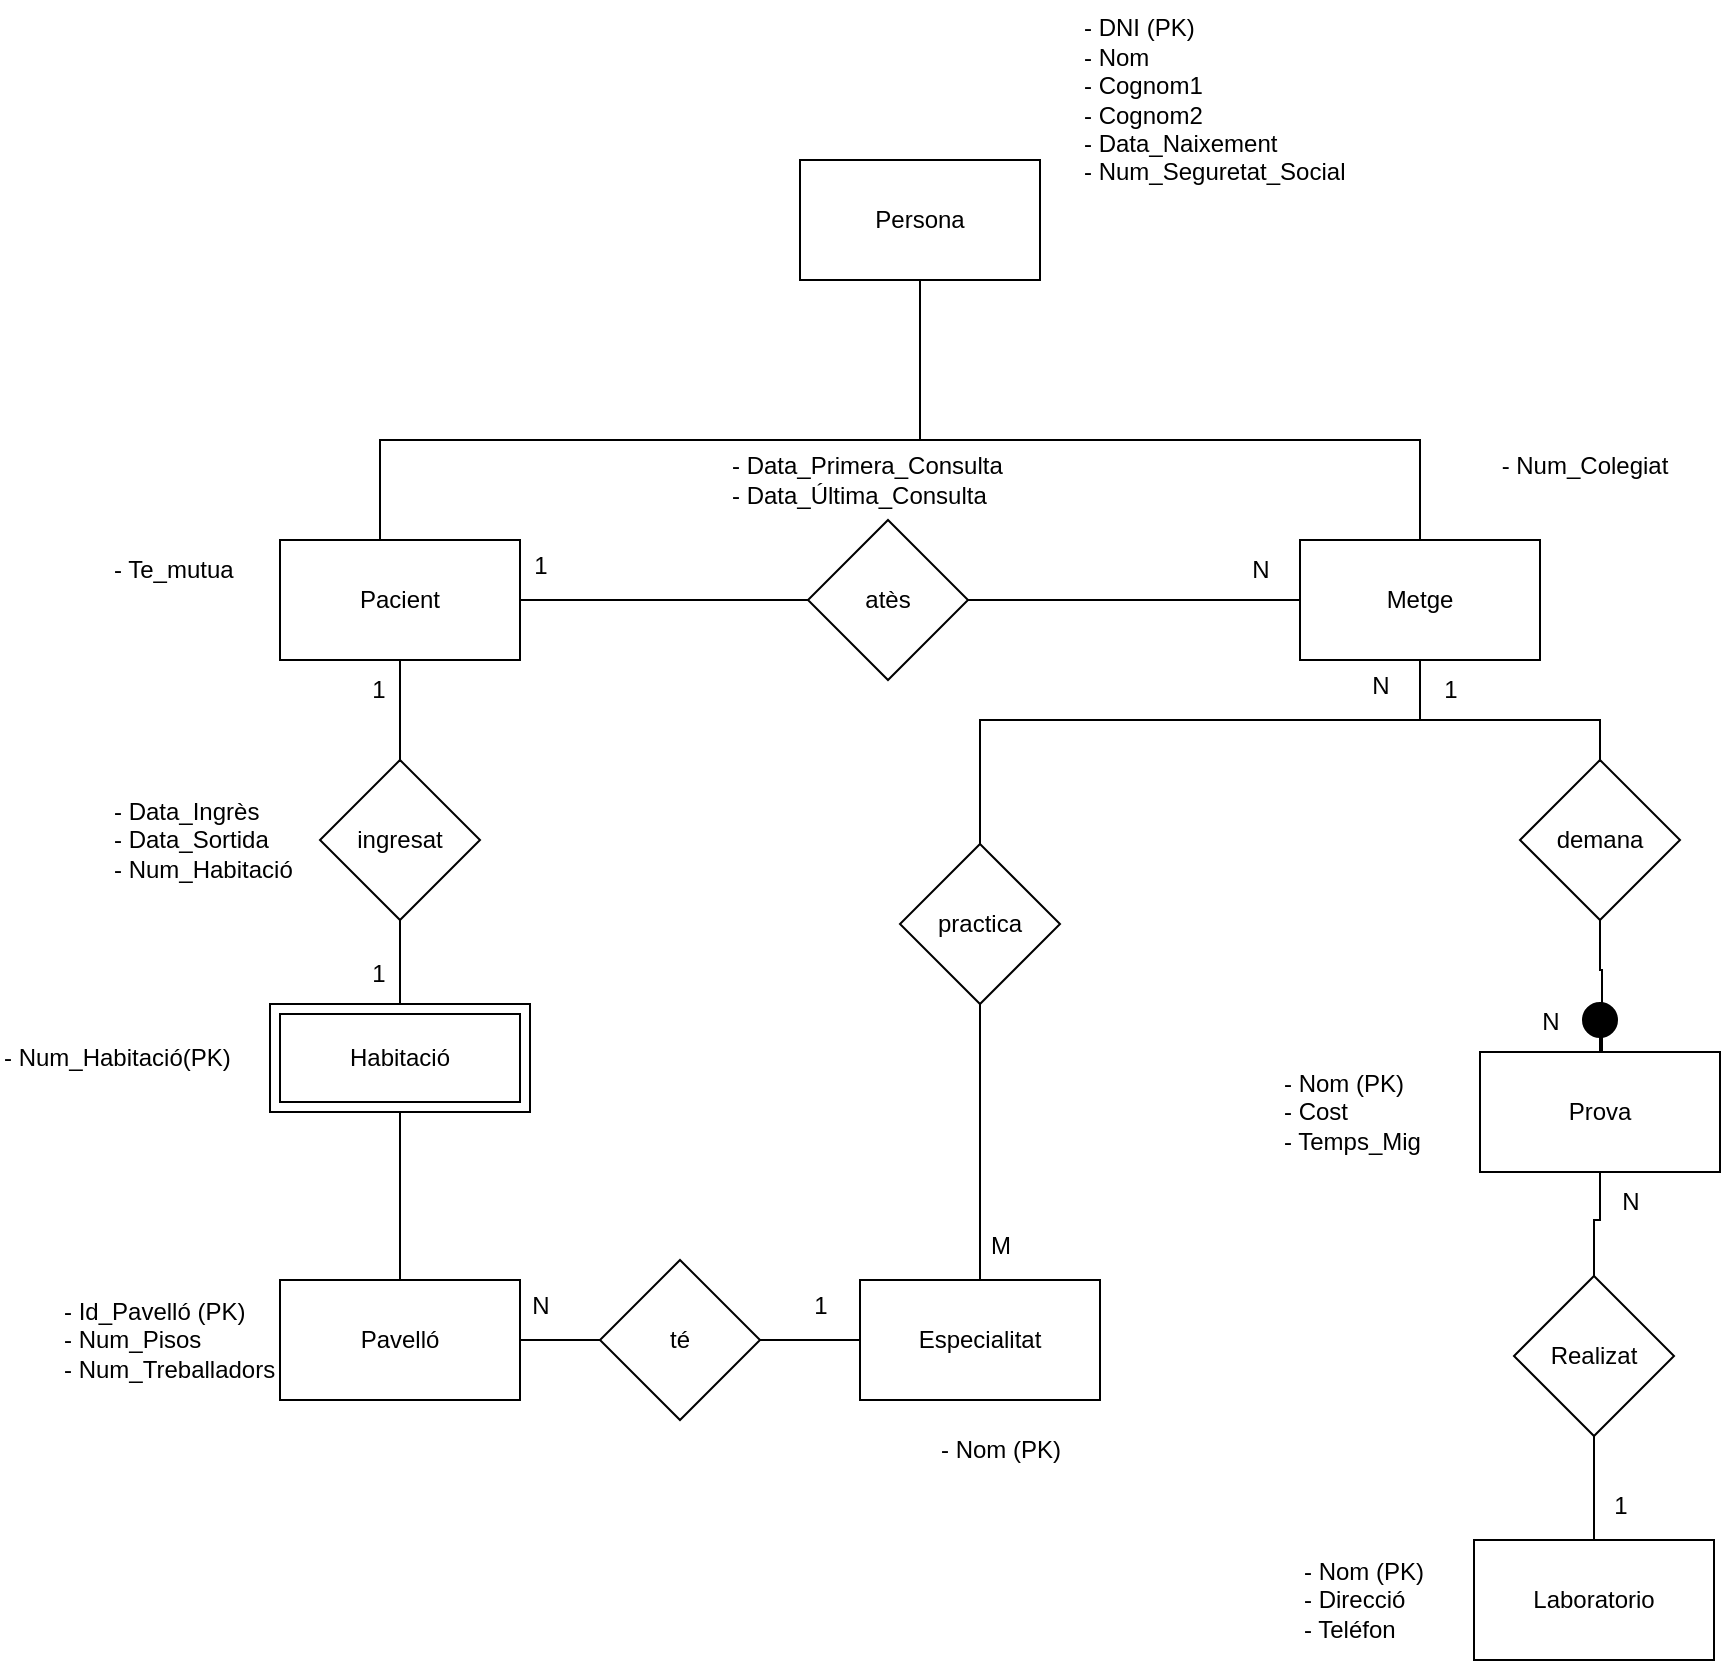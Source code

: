 <mxfile version="24.7.16">
  <diagram name="Página-1" id="5AtoLHIBddxSiC7YMApa">
    <mxGraphModel dx="1323" dy="2084" grid="1" gridSize="10" guides="1" tooltips="1" connect="1" arrows="1" fold="1" page="1" pageScale="1" pageWidth="827" pageHeight="1169" math="0" shadow="0">
      <root>
        <mxCell id="0" />
        <mxCell id="1" parent="0" />
        <mxCell id="mr1RyVnSdmZJrom4Mx1S-12" style="edgeStyle=orthogonalEdgeStyle;rounded=0;orthogonalLoop=1;jettySize=auto;html=1;entryX=1;entryY=0.75;entryDx=0;entryDy=0;" edge="1" parent="1" source="mr1RyVnSdmZJrom4Mx1S-1" target="mr1RyVnSdmZJrom4Mx1S-2">
          <mxGeometry relative="1" as="geometry">
            <Array as="points">
              <mxPoint x="726" y="-920" />
              <mxPoint x="456" y="-920" />
              <mxPoint x="456" y="-825" />
            </Array>
          </mxGeometry>
        </mxCell>
        <mxCell id="mr1RyVnSdmZJrom4Mx1S-13" style="edgeStyle=orthogonalEdgeStyle;rounded=0;orthogonalLoop=1;jettySize=auto;html=1;endArrow=none;endFill=0;" edge="1" parent="1" source="mr1RyVnSdmZJrom4Mx1S-1" target="mr1RyVnSdmZJrom4Mx1S-3">
          <mxGeometry relative="1" as="geometry">
            <Array as="points">
              <mxPoint x="726" y="-920" />
              <mxPoint x="976" y="-920" />
            </Array>
          </mxGeometry>
        </mxCell>
        <mxCell id="mr1RyVnSdmZJrom4Mx1S-1" value="Persona" style="rounded=0;whiteSpace=wrap;html=1;" vertex="1" parent="1">
          <mxGeometry x="666" y="-1060" width="120" height="60" as="geometry" />
        </mxCell>
        <mxCell id="mr1RyVnSdmZJrom4Mx1S-15" style="edgeStyle=orthogonalEdgeStyle;rounded=0;orthogonalLoop=1;jettySize=auto;html=1;endArrow=none;endFill=0;" edge="1" parent="1" source="mr1RyVnSdmZJrom4Mx1S-2" target="mr1RyVnSdmZJrom4Mx1S-14">
          <mxGeometry relative="1" as="geometry" />
        </mxCell>
        <mxCell id="mr1RyVnSdmZJrom4Mx1S-29" style="edgeStyle=orthogonalEdgeStyle;rounded=0;orthogonalLoop=1;jettySize=auto;html=1;endArrow=none;endFill=0;" edge="1" parent="1" source="mr1RyVnSdmZJrom4Mx1S-2" target="mr1RyVnSdmZJrom4Mx1S-17">
          <mxGeometry relative="1" as="geometry" />
        </mxCell>
        <mxCell id="mr1RyVnSdmZJrom4Mx1S-2" value="Pacient" style="rounded=0;whiteSpace=wrap;html=1;" vertex="1" parent="1">
          <mxGeometry x="406" y="-870" width="120" height="60" as="geometry" />
        </mxCell>
        <mxCell id="mr1RyVnSdmZJrom4Mx1S-31" style="edgeStyle=orthogonalEdgeStyle;rounded=0;orthogonalLoop=1;jettySize=auto;html=1;endArrow=none;endFill=0;" edge="1" parent="1" source="mr1RyVnSdmZJrom4Mx1S-3" target="mr1RyVnSdmZJrom4Mx1S-18">
          <mxGeometry relative="1" as="geometry">
            <Array as="points">
              <mxPoint x="976" y="-780" />
              <mxPoint x="1066" y="-780" />
            </Array>
          </mxGeometry>
        </mxCell>
        <mxCell id="mr1RyVnSdmZJrom4Mx1S-59" style="edgeStyle=orthogonalEdgeStyle;rounded=0;orthogonalLoop=1;jettySize=auto;html=1;entryX=0.5;entryY=0;entryDx=0;entryDy=0;endArrow=none;endFill=0;" edge="1" parent="1" source="mr1RyVnSdmZJrom4Mx1S-64" target="mr1RyVnSdmZJrom4Mx1S-54">
          <mxGeometry relative="1" as="geometry">
            <Array as="points" />
          </mxGeometry>
        </mxCell>
        <mxCell id="mr1RyVnSdmZJrom4Mx1S-3" value="Metge" style="rounded=0;whiteSpace=wrap;html=1;" vertex="1" parent="1">
          <mxGeometry x="916" y="-870" width="120" height="60" as="geometry" />
        </mxCell>
        <mxCell id="mr1RyVnSdmZJrom4Mx1S-16" style="edgeStyle=orthogonalEdgeStyle;rounded=0;orthogonalLoop=1;jettySize=auto;html=1;entryX=0;entryY=0.5;entryDx=0;entryDy=0;endArrow=none;endFill=0;" edge="1" parent="1" source="mr1RyVnSdmZJrom4Mx1S-14" target="mr1RyVnSdmZJrom4Mx1S-3">
          <mxGeometry relative="1" as="geometry" />
        </mxCell>
        <mxCell id="mr1RyVnSdmZJrom4Mx1S-14" value="atès" style="rhombus;whiteSpace=wrap;html=1;" vertex="1" parent="1">
          <mxGeometry x="670" y="-880" width="80" height="80" as="geometry" />
        </mxCell>
        <mxCell id="mr1RyVnSdmZJrom4Mx1S-17" value="ingresat" style="rhombus;whiteSpace=wrap;html=1;" vertex="1" parent="1">
          <mxGeometry x="426" y="-760" width="80" height="80" as="geometry" />
        </mxCell>
        <mxCell id="mr1RyVnSdmZJrom4Mx1S-35" style="edgeStyle=orthogonalEdgeStyle;rounded=0;orthogonalLoop=1;jettySize=auto;html=1;endArrow=oval;endFill=1;strokeWidth=1;endSize=17;" edge="1" parent="1" source="mr1RyVnSdmZJrom4Mx1S-18">
          <mxGeometry relative="1" as="geometry">
            <mxPoint x="1066" y="-630" as="targetPoint" />
            <Array as="points">
              <mxPoint x="1066" y="-655" />
              <mxPoint x="1067" y="-655" />
              <mxPoint x="1067" y="-610" />
              <mxPoint x="1066" y="-610" />
            </Array>
          </mxGeometry>
        </mxCell>
        <mxCell id="mr1RyVnSdmZJrom4Mx1S-18" value="demana" style="rhombus;whiteSpace=wrap;html=1;" vertex="1" parent="1">
          <mxGeometry x="1026" y="-760" width="80" height="80" as="geometry" />
        </mxCell>
        <mxCell id="mr1RyVnSdmZJrom4Mx1S-36" style="edgeStyle=orthogonalEdgeStyle;rounded=0;orthogonalLoop=1;jettySize=auto;html=1;endArrow=none;endFill=0;" edge="1" parent="1" source="mr1RyVnSdmZJrom4Mx1S-20" target="mr1RyVnSdmZJrom4Mx1S-27">
          <mxGeometry relative="1" as="geometry" />
        </mxCell>
        <mxCell id="mr1RyVnSdmZJrom4Mx1S-82" value="" style="edgeStyle=orthogonalEdgeStyle;rounded=0;orthogonalLoop=1;jettySize=auto;html=1;endArrow=none;endFill=0;" edge="1" parent="1" source="mr1RyVnSdmZJrom4Mx1S-20" target="mr1RyVnSdmZJrom4Mx1S-17">
          <mxGeometry relative="1" as="geometry" />
        </mxCell>
        <mxCell id="mr1RyVnSdmZJrom4Mx1S-20" value="Habitació" style="shape=ext;margin=3;double=1;whiteSpace=wrap;html=1;align=center;" vertex="1" parent="1">
          <mxGeometry x="401" y="-638" width="130" height="54" as="geometry" />
        </mxCell>
        <mxCell id="mr1RyVnSdmZJrom4Mx1S-60" style="edgeStyle=orthogonalEdgeStyle;rounded=0;orthogonalLoop=1;jettySize=auto;html=1;entryX=0;entryY=0.5;entryDx=0;entryDy=0;endArrow=none;endFill=0;" edge="1" parent="1" source="mr1RyVnSdmZJrom4Mx1S-27" target="mr1RyVnSdmZJrom4Mx1S-54">
          <mxGeometry relative="1" as="geometry" />
        </mxCell>
        <mxCell id="mr1RyVnSdmZJrom4Mx1S-27" value="Pavelló" style="rounded=0;whiteSpace=wrap;html=1;" vertex="1" parent="1">
          <mxGeometry x="406" y="-500" width="120" height="60" as="geometry" />
        </mxCell>
        <mxCell id="mr1RyVnSdmZJrom4Mx1S-28" value="Laboratorio" style="rounded=0;whiteSpace=wrap;html=1;" vertex="1" parent="1">
          <mxGeometry x="1003" y="-370" width="120" height="60" as="geometry" />
        </mxCell>
        <mxCell id="mr1RyVnSdmZJrom4Mx1S-40" value="- DNI (PK)&lt;div&gt;- Nom&amp;nbsp;&lt;/div&gt;&lt;div&gt;- Cognom1&lt;/div&gt;&lt;div&gt;- Cognom2&lt;/div&gt;&lt;div&gt;- Data_Naixement&lt;/div&gt;&lt;div&gt;- Num_Seguretat_Social&lt;/div&gt;" style="text;html=1;align=left;verticalAlign=middle;resizable=0;points=[];autosize=1;strokeColor=none;fillColor=none;" vertex="1" parent="1">
          <mxGeometry x="806" y="-1140" width="150" height="100" as="geometry" />
        </mxCell>
        <mxCell id="mr1RyVnSdmZJrom4Mx1S-42" value="&lt;div&gt;- Te_mutua&lt;/div&gt;" style="text;html=1;align=left;verticalAlign=middle;resizable=0;points=[];autosize=1;strokeColor=none;fillColor=none;" vertex="1" parent="1">
          <mxGeometry x="321" y="-870" width="80" height="30" as="geometry" />
        </mxCell>
        <mxCell id="mr1RyVnSdmZJrom4Mx1S-44" value="1" style="text;html=1;align=center;verticalAlign=middle;resizable=0;points=[];autosize=1;strokeColor=none;fillColor=none;" vertex="1" parent="1">
          <mxGeometry x="521" y="-872" width="30" height="30" as="geometry" />
        </mxCell>
        <mxCell id="mr1RyVnSdmZJrom4Mx1S-45" value="N" style="text;html=1;align=center;verticalAlign=middle;resizable=0;points=[];autosize=1;strokeColor=none;fillColor=none;" vertex="1" parent="1">
          <mxGeometry x="881" y="-870" width="30" height="30" as="geometry" />
        </mxCell>
        <mxCell id="mr1RyVnSdmZJrom4Mx1S-46" value="&lt;div&gt;- Num_Habitació(PK)&lt;/div&gt;" style="text;html=1;align=left;verticalAlign=middle;resizable=0;points=[];autosize=1;strokeColor=none;fillColor=none;" vertex="1" parent="1">
          <mxGeometry x="266" y="-626" width="140" height="30" as="geometry" />
        </mxCell>
        <mxCell id="mr1RyVnSdmZJrom4Mx1S-47" value="- Data_Ingrès&lt;div&gt;- Data_Sortida&lt;/div&gt;&lt;div&gt;- Num_Habitació&lt;/div&gt;" style="text;html=1;align=left;verticalAlign=middle;resizable=0;points=[];autosize=1;strokeColor=none;fillColor=none;" vertex="1" parent="1">
          <mxGeometry x="321" y="-750" width="110" height="60" as="geometry" />
        </mxCell>
        <mxCell id="mr1RyVnSdmZJrom4Mx1S-49" value="- Id_Pavelló (PK)&lt;div&gt;- Num_Pisos&lt;/div&gt;&lt;div&gt;- Num_Treballadors&lt;/div&gt;" style="text;html=1;align=left;verticalAlign=middle;resizable=0;points=[];autosize=1;strokeColor=none;fillColor=none;" vertex="1" parent="1">
          <mxGeometry x="296" y="-500" width="130" height="60" as="geometry" />
        </mxCell>
        <mxCell id="mr1RyVnSdmZJrom4Mx1S-57" style="edgeStyle=orthogonalEdgeStyle;rounded=0;orthogonalLoop=1;jettySize=auto;html=1;endArrow=none;endFill=0;" edge="1" parent="1" source="mr1RyVnSdmZJrom4Mx1S-50" target="mr1RyVnSdmZJrom4Mx1S-55">
          <mxGeometry relative="1" as="geometry">
            <Array as="points">
              <mxPoint x="1066" y="-530" />
              <mxPoint x="1063" y="-530" />
            </Array>
          </mxGeometry>
        </mxCell>
        <mxCell id="mr1RyVnSdmZJrom4Mx1S-50" value="Prova" style="rounded=0;whiteSpace=wrap;html=1;" vertex="1" parent="1">
          <mxGeometry x="1006" y="-614" width="120" height="60" as="geometry" />
        </mxCell>
        <mxCell id="mr1RyVnSdmZJrom4Mx1S-54" value="Especialitat" style="rounded=0;whiteSpace=wrap;html=1;" vertex="1" parent="1">
          <mxGeometry x="696" y="-500" width="120" height="60" as="geometry" />
        </mxCell>
        <mxCell id="mr1RyVnSdmZJrom4Mx1S-58" style="edgeStyle=orthogonalEdgeStyle;rounded=0;orthogonalLoop=1;jettySize=auto;html=1;endArrow=none;endFill=0;" edge="1" parent="1" source="mr1RyVnSdmZJrom4Mx1S-55" target="mr1RyVnSdmZJrom4Mx1S-28">
          <mxGeometry relative="1" as="geometry" />
        </mxCell>
        <mxCell id="mr1RyVnSdmZJrom4Mx1S-55" value="Realizat" style="rhombus;whiteSpace=wrap;html=1;" vertex="1" parent="1">
          <mxGeometry x="1023" y="-502" width="80" height="80" as="geometry" />
        </mxCell>
        <mxCell id="mr1RyVnSdmZJrom4Mx1S-61" value="té" style="rhombus;whiteSpace=wrap;html=1;" vertex="1" parent="1">
          <mxGeometry x="566" y="-510" width="80" height="80" as="geometry" />
        </mxCell>
        <mxCell id="mr1RyVnSdmZJrom4Mx1S-62" value="- Nom (PK)" style="text;html=1;align=center;verticalAlign=middle;resizable=0;points=[];autosize=1;strokeColor=none;fillColor=none;" vertex="1" parent="1">
          <mxGeometry x="726" y="-430" width="80" height="30" as="geometry" />
        </mxCell>
        <mxCell id="mr1RyVnSdmZJrom4Mx1S-63" value="- Num_Colegiat&lt;div&gt;&lt;br&gt;&lt;/div&gt;" style="text;html=1;align=center;verticalAlign=middle;resizable=0;points=[];autosize=1;strokeColor=none;fillColor=none;" vertex="1" parent="1">
          <mxGeometry x="1003" y="-920" width="110" height="40" as="geometry" />
        </mxCell>
        <mxCell id="mr1RyVnSdmZJrom4Mx1S-65" value="" style="edgeStyle=orthogonalEdgeStyle;rounded=0;orthogonalLoop=1;jettySize=auto;html=1;entryX=0.5;entryY=0;entryDx=0;entryDy=0;endArrow=none;endFill=0;" edge="1" parent="1" source="mr1RyVnSdmZJrom4Mx1S-3" target="mr1RyVnSdmZJrom4Mx1S-64">
          <mxGeometry relative="1" as="geometry">
            <mxPoint x="976" y="-810" as="sourcePoint" />
            <mxPoint x="756" y="-500" as="targetPoint" />
            <Array as="points">
              <mxPoint x="976" y="-780" />
              <mxPoint x="756" y="-780" />
            </Array>
          </mxGeometry>
        </mxCell>
        <mxCell id="mr1RyVnSdmZJrom4Mx1S-64" value="practica" style="rhombus;whiteSpace=wrap;html=1;" vertex="1" parent="1">
          <mxGeometry x="716" y="-718" width="80" height="80" as="geometry" />
        </mxCell>
        <mxCell id="mr1RyVnSdmZJrom4Mx1S-66" value="- Nom (PK)&lt;div&gt;- Cost&lt;/div&gt;&lt;div&gt;- Temps_Mig&lt;/div&gt;" style="text;html=1;align=left;verticalAlign=middle;resizable=0;points=[];autosize=1;strokeColor=none;fillColor=none;" vertex="1" parent="1">
          <mxGeometry x="906" y="-614" width="90" height="60" as="geometry" />
        </mxCell>
        <mxCell id="mr1RyVnSdmZJrom4Mx1S-67" value="- Nom (PK)&lt;div&gt;- Direcció&lt;/div&gt;&lt;div&gt;- Teléfon&lt;/div&gt;" style="text;html=1;align=left;verticalAlign=middle;resizable=0;points=[];autosize=1;strokeColor=none;fillColor=none;" vertex="1" parent="1">
          <mxGeometry x="916" y="-370" width="80" height="60" as="geometry" />
        </mxCell>
        <mxCell id="mr1RyVnSdmZJrom4Mx1S-68" value="M" style="text;html=1;align=center;verticalAlign=middle;resizable=0;points=[];autosize=1;strokeColor=none;fillColor=none;" vertex="1" parent="1">
          <mxGeometry x="751" y="-532" width="30" height="30" as="geometry" />
        </mxCell>
        <mxCell id="mr1RyVnSdmZJrom4Mx1S-69" value="N" style="text;html=1;align=center;verticalAlign=middle;resizable=0;points=[];autosize=1;strokeColor=none;fillColor=none;" vertex="1" parent="1">
          <mxGeometry x="941" y="-812" width="30" height="30" as="geometry" />
        </mxCell>
        <mxCell id="mr1RyVnSdmZJrom4Mx1S-70" value="1" style="text;html=1;align=center;verticalAlign=middle;resizable=0;points=[];autosize=1;strokeColor=none;fillColor=none;" vertex="1" parent="1">
          <mxGeometry x="976" y="-810" width="30" height="30" as="geometry" />
        </mxCell>
        <mxCell id="mr1RyVnSdmZJrom4Mx1S-71" value="N" style="text;html=1;align=center;verticalAlign=middle;resizable=0;points=[];autosize=1;strokeColor=none;fillColor=none;" vertex="1" parent="1">
          <mxGeometry x="1026" y="-644" width="30" height="30" as="geometry" />
        </mxCell>
        <mxCell id="mr1RyVnSdmZJrom4Mx1S-72" value="N" style="text;html=1;align=center;verticalAlign=middle;resizable=0;points=[];autosize=1;strokeColor=none;fillColor=none;" vertex="1" parent="1">
          <mxGeometry x="1066" y="-554" width="30" height="30" as="geometry" />
        </mxCell>
        <mxCell id="mr1RyVnSdmZJrom4Mx1S-73" value="1" style="text;html=1;align=center;verticalAlign=middle;resizable=0;points=[];autosize=1;strokeColor=none;fillColor=none;" vertex="1" parent="1">
          <mxGeometry x="1061" y="-402" width="30" height="30" as="geometry" />
        </mxCell>
        <mxCell id="mr1RyVnSdmZJrom4Mx1S-74" value="N" style="text;html=1;align=center;verticalAlign=middle;resizable=0;points=[];autosize=1;strokeColor=none;fillColor=none;" vertex="1" parent="1">
          <mxGeometry x="521" y="-502" width="30" height="30" as="geometry" />
        </mxCell>
        <mxCell id="mr1RyVnSdmZJrom4Mx1S-75" value="1" style="text;html=1;align=center;verticalAlign=middle;resizable=0;points=[];autosize=1;strokeColor=none;fillColor=none;" vertex="1" parent="1">
          <mxGeometry x="661" y="-502" width="30" height="30" as="geometry" />
        </mxCell>
        <mxCell id="mr1RyVnSdmZJrom4Mx1S-76" value="- Data_Primera_Consulta&lt;div&gt;- Data_Última_Consulta&lt;/div&gt;" style="text;html=1;align=left;verticalAlign=middle;resizable=0;points=[];autosize=1;strokeColor=none;fillColor=none;" vertex="1" parent="1">
          <mxGeometry x="630" y="-920" width="160" height="40" as="geometry" />
        </mxCell>
        <mxCell id="mr1RyVnSdmZJrom4Mx1S-77" value="1" style="text;html=1;align=center;verticalAlign=middle;resizable=0;points=[];autosize=1;strokeColor=none;fillColor=none;" vertex="1" parent="1">
          <mxGeometry x="440" y="-810" width="30" height="30" as="geometry" />
        </mxCell>
        <mxCell id="mr1RyVnSdmZJrom4Mx1S-78" value="1" style="text;html=1;align=center;verticalAlign=middle;resizable=0;points=[];autosize=1;strokeColor=none;fillColor=none;" vertex="1" parent="1">
          <mxGeometry x="440" y="-668" width="30" height="30" as="geometry" />
        </mxCell>
      </root>
    </mxGraphModel>
  </diagram>
</mxfile>
